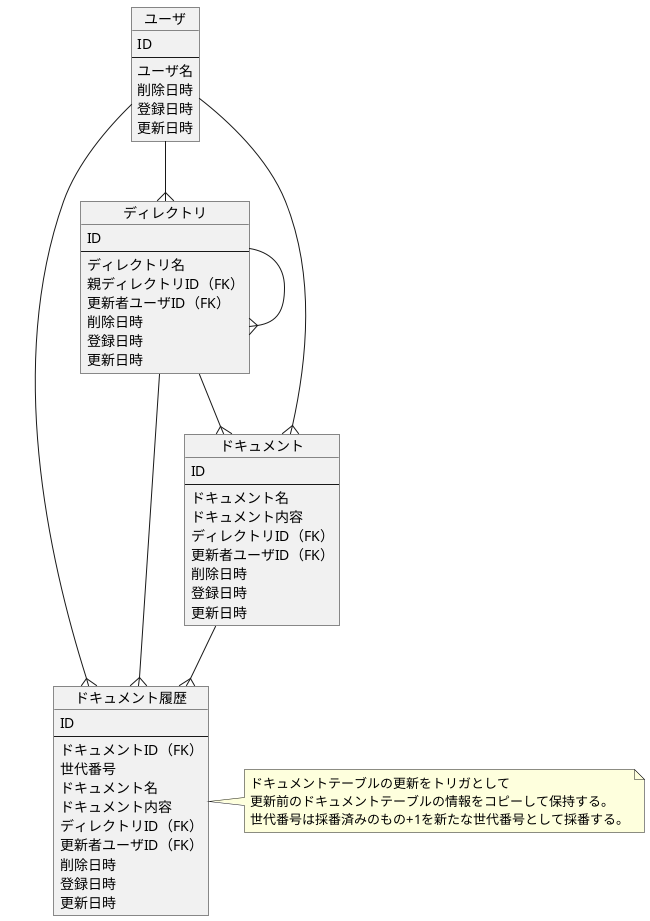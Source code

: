@startuml

object ユーザ {
    ID
    --
    ユーザ名
    削除日時
    登録日時
    更新日時
}

object ディレクトリ {
    ID
    --
    ディレクトリ名
    親ディレクトリID（FK）
    更新者ユーザID（FK）
    削除日時
    登録日時
    更新日時
}

object ドキュメント {
    ID
    --
    ドキュメント名
    ドキュメント内容
    ディレクトリID（FK）
    更新者ユーザID（FK）
    削除日時
    登録日時
    更新日時
}

object ドキュメント履歴 {
    ID
    --
    ドキュメントID（FK）
    世代番号
    ドキュメント名
    ドキュメント内容
    ディレクトリID（FK）
    更新者ユーザID（FK）
    削除日時
    登録日時
    更新日時
}

note right of ドキュメント履歴
ドキュメントテーブルの更新をトリガとして
更新前のドキュメントテーブルの情報をコピーして保持する。
世代番号は採番済みのもの+1を新たな世代番号として採番する。
end note

ユーザ --{ ディレクトリ
ユーザ --{ ドキュメント
ユーザ --{ ドキュメント履歴
ディレクトリ --{ ディレクトリ
ディレクトリ --{ ドキュメント
ディレクトリ --{ ドキュメント履歴
ドキュメント --{ ドキュメント履歴

@enduml
